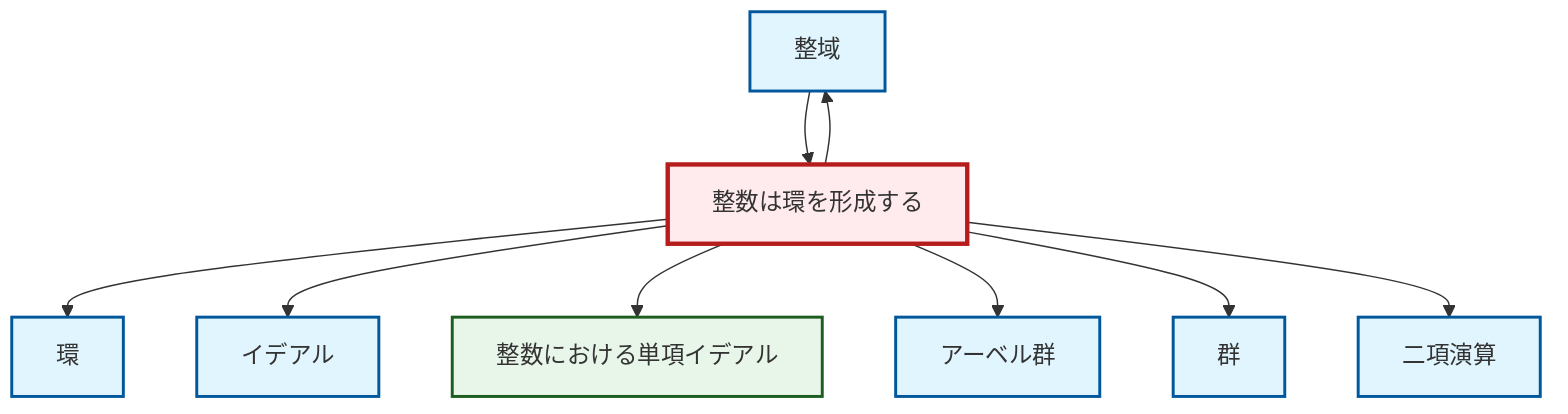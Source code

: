 graph TD
    classDef definition fill:#e1f5fe,stroke:#01579b,stroke-width:2px
    classDef theorem fill:#f3e5f5,stroke:#4a148c,stroke-width:2px
    classDef axiom fill:#fff3e0,stroke:#e65100,stroke-width:2px
    classDef example fill:#e8f5e9,stroke:#1b5e20,stroke-width:2px
    classDef current fill:#ffebee,stroke:#b71c1c,stroke-width:3px
    def-integral-domain["整域"]:::definition
    def-abelian-group["アーベル群"]:::definition
    def-ideal["イデアル"]:::definition
    def-group["群"]:::definition
    def-ring["環"]:::definition
    ex-integers-ring["整数は環を形成する"]:::example
    ex-principal-ideal["整数における単項イデアル"]:::example
    def-binary-operation["二項演算"]:::definition
    ex-integers-ring --> def-ring
    ex-integers-ring --> def-ideal
    ex-integers-ring --> ex-principal-ideal
    ex-integers-ring --> def-abelian-group
    def-integral-domain --> ex-integers-ring
    ex-integers-ring --> def-group
    ex-integers-ring --> def-integral-domain
    ex-integers-ring --> def-binary-operation
    class ex-integers-ring current